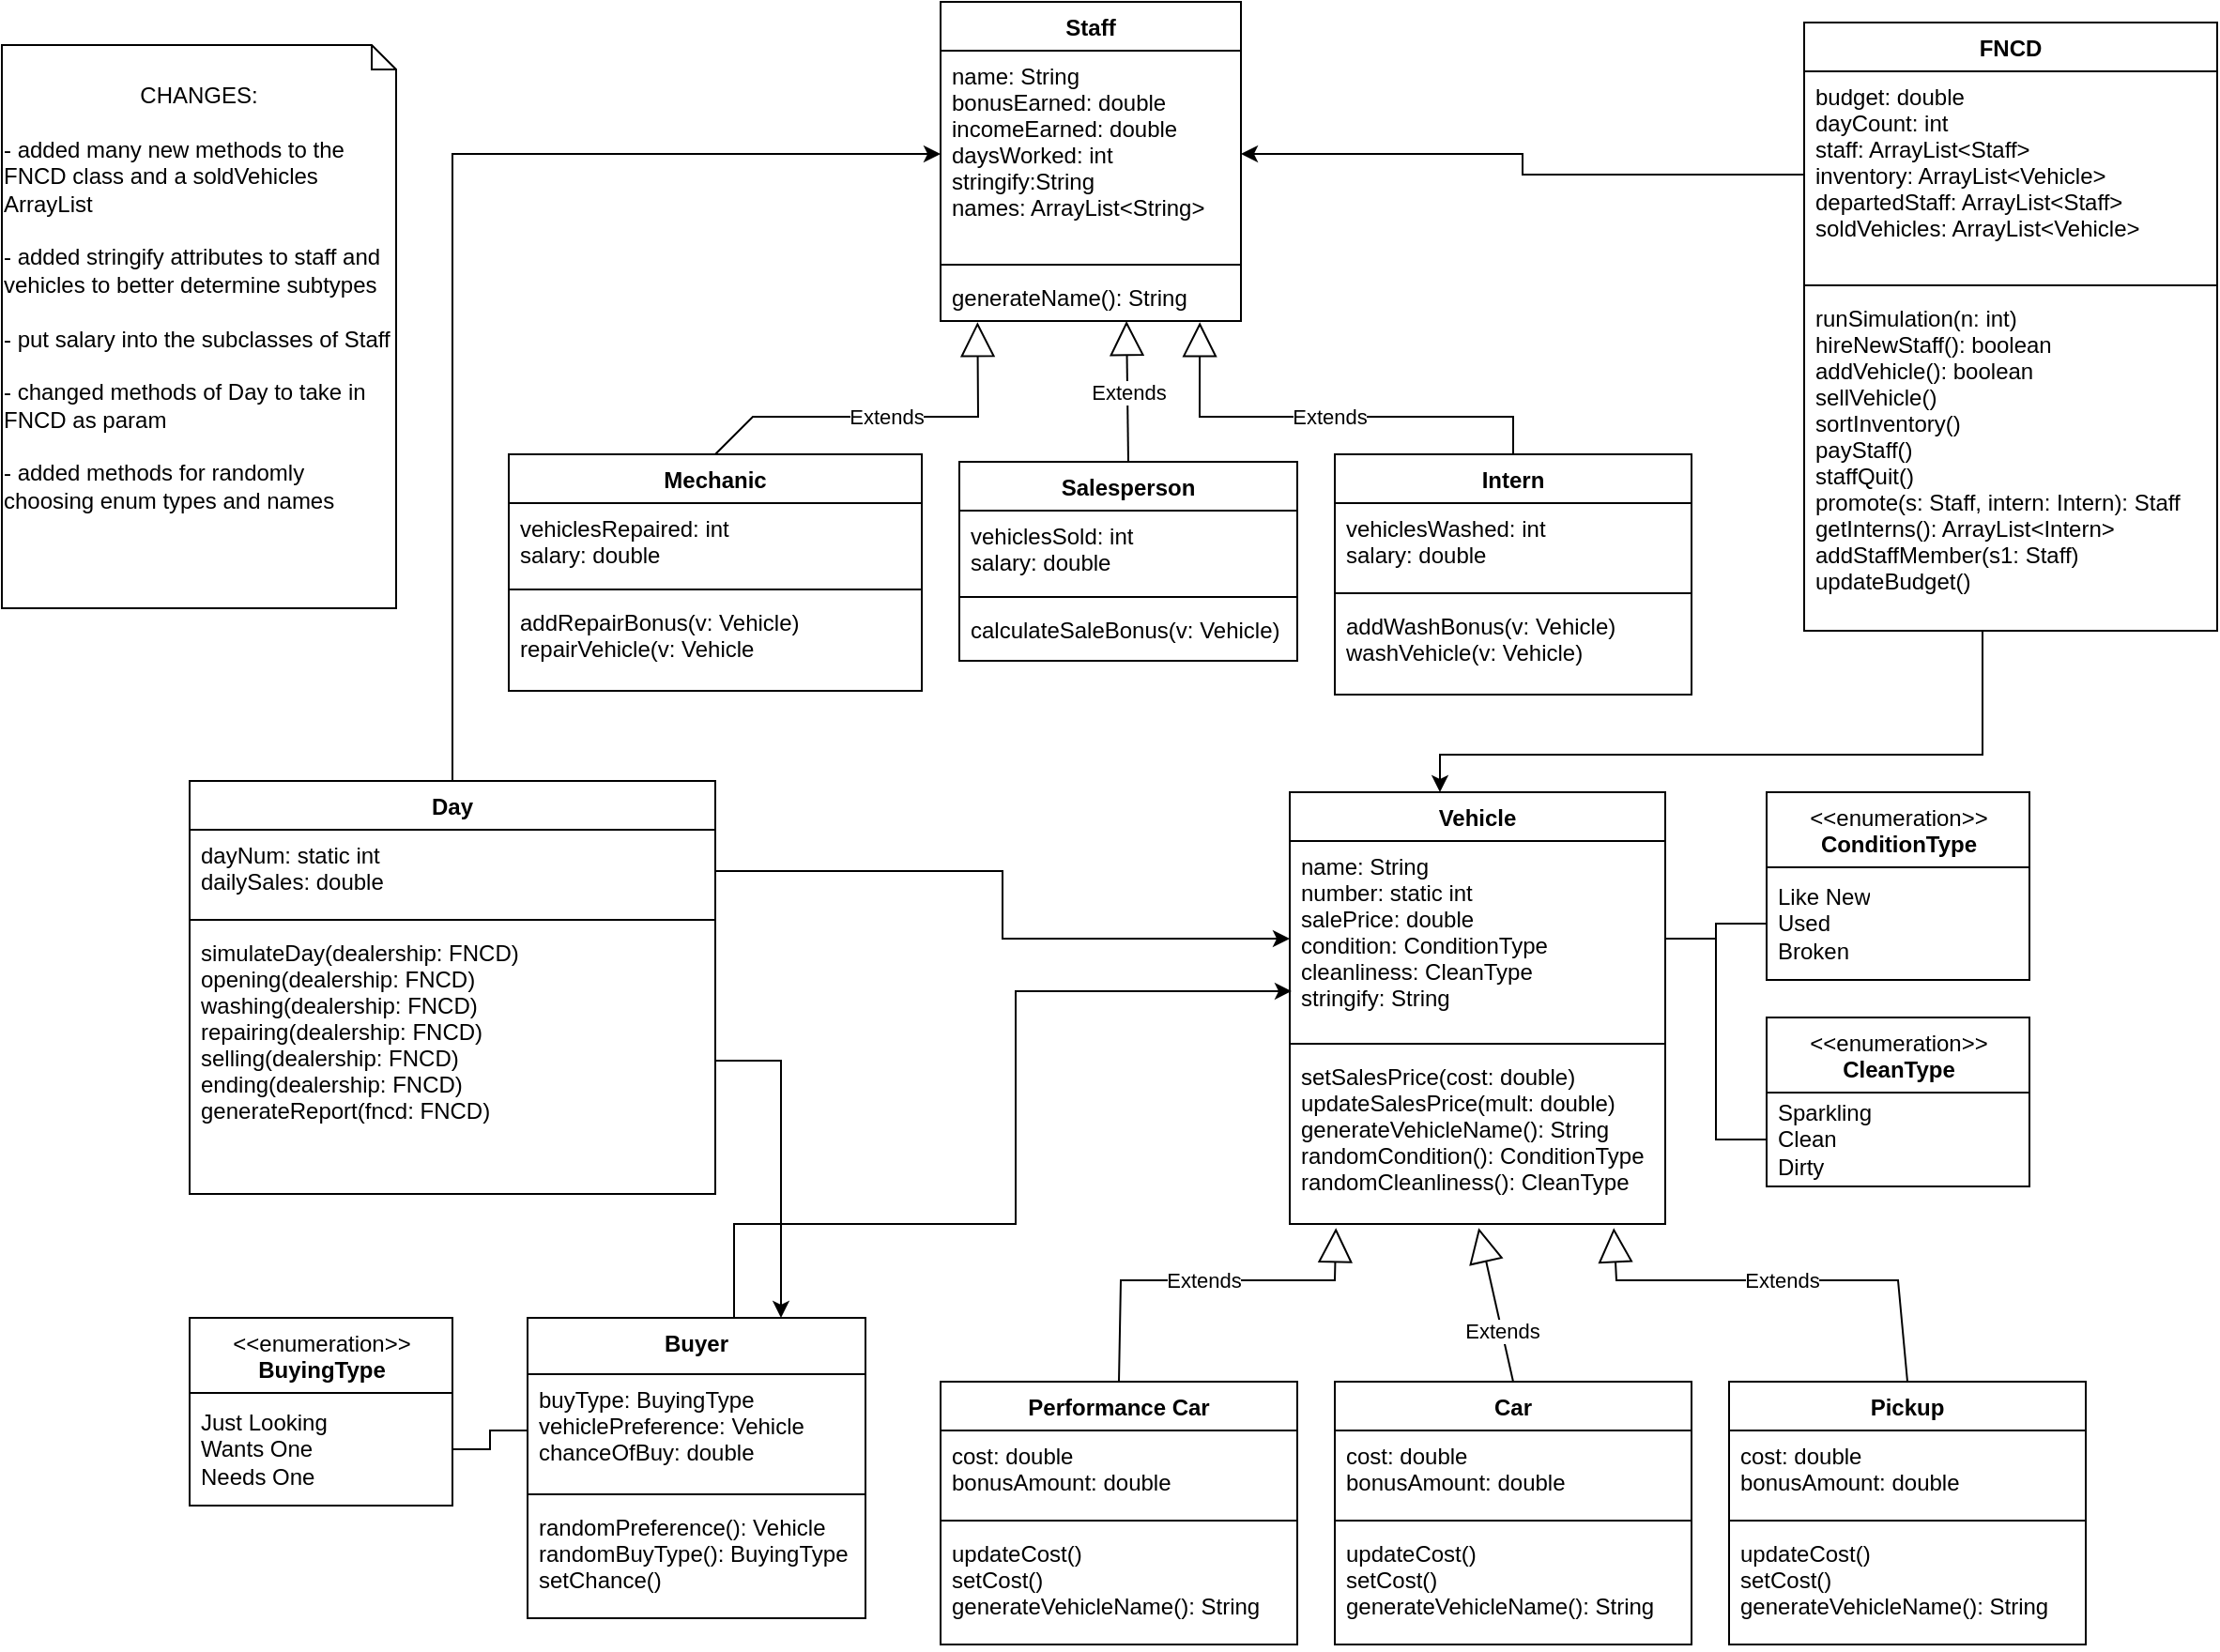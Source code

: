 <mxfile version="20.8.17" type="device"><diagram name="Page-1" id="t615IpKrebfOkQAuINTM"><mxGraphModel dx="2284" dy="1864" grid="1" gridSize="10" guides="1" tooltips="1" connect="1" arrows="1" fold="1" page="1" pageScale="1" pageWidth="850" pageHeight="1100" math="0" shadow="0"><root><mxCell id="0"/><mxCell id="1" parent="0"/><mxCell id="QfsyvB2copFPXGvnGD3D-1" value="Staff" style="swimlane;fontStyle=1;align=center;verticalAlign=top;childLayout=stackLayout;horizontal=1;startSize=26;horizontalStack=0;resizeParent=1;resizeParentMax=0;resizeLast=0;collapsible=1;marginBottom=0;" parent="1" vertex="1"><mxGeometry x="90" y="-41" width="160" height="170" as="geometry"/></mxCell><mxCell id="QfsyvB2copFPXGvnGD3D-2" value="name: String&#10;bonusEarned: double&#10;incomeEarned: double&#10;daysWorked: int&#10;stringify:String&#10;names: ArrayList&lt;String&gt;" style="text;strokeColor=none;fillColor=none;align=left;verticalAlign=top;spacingLeft=4;spacingRight=4;overflow=hidden;rotatable=0;points=[[0,0.5],[1,0.5]];portConstraint=eastwest;" parent="QfsyvB2copFPXGvnGD3D-1" vertex="1"><mxGeometry y="26" width="160" height="110" as="geometry"/></mxCell><mxCell id="QfsyvB2copFPXGvnGD3D-3" value="" style="line;strokeWidth=1;fillColor=none;align=left;verticalAlign=middle;spacingTop=-1;spacingLeft=3;spacingRight=3;rotatable=0;labelPosition=right;points=[];portConstraint=eastwest;strokeColor=inherit;" parent="QfsyvB2copFPXGvnGD3D-1" vertex="1"><mxGeometry y="136" width="160" height="8" as="geometry"/></mxCell><mxCell id="QfsyvB2copFPXGvnGD3D-4" value="generateName(): String" style="text;strokeColor=none;fillColor=none;align=left;verticalAlign=top;spacingLeft=4;spacingRight=4;overflow=hidden;rotatable=0;points=[[0,0.5],[1,0.5]];portConstraint=eastwest;" parent="QfsyvB2copFPXGvnGD3D-1" vertex="1"><mxGeometry y="144" width="160" height="26" as="geometry"/></mxCell><mxCell id="QfsyvB2copFPXGvnGD3D-5" value="Salesperson" style="swimlane;fontStyle=1;align=center;verticalAlign=top;childLayout=stackLayout;horizontal=1;startSize=26;horizontalStack=0;resizeParent=1;resizeParentMax=0;resizeLast=0;collapsible=1;marginBottom=0;" parent="1" vertex="1"><mxGeometry x="100" y="204" width="180" height="106" as="geometry"/></mxCell><mxCell id="QfsyvB2copFPXGvnGD3D-6" value="vehiclesSold: int&#10;salary: double" style="text;strokeColor=none;fillColor=none;align=left;verticalAlign=top;spacingLeft=4;spacingRight=4;overflow=hidden;rotatable=0;points=[[0,0.5],[1,0.5]];portConstraint=eastwest;" parent="QfsyvB2copFPXGvnGD3D-5" vertex="1"><mxGeometry y="26" width="180" height="42" as="geometry"/></mxCell><mxCell id="QfsyvB2copFPXGvnGD3D-7" value="" style="line;strokeWidth=1;fillColor=none;align=left;verticalAlign=middle;spacingTop=-1;spacingLeft=3;spacingRight=3;rotatable=0;labelPosition=right;points=[];portConstraint=eastwest;strokeColor=inherit;" parent="QfsyvB2copFPXGvnGD3D-5" vertex="1"><mxGeometry y="68" width="180" height="8" as="geometry"/></mxCell><mxCell id="QfsyvB2copFPXGvnGD3D-8" value="calculateSaleBonus(v: Vehicle)" style="text;strokeColor=none;fillColor=none;align=left;verticalAlign=top;spacingLeft=4;spacingRight=4;overflow=hidden;rotatable=0;points=[[0,0.5],[1,0.5]];portConstraint=eastwest;" parent="QfsyvB2copFPXGvnGD3D-5" vertex="1"><mxGeometry y="76" width="180" height="30" as="geometry"/></mxCell><mxCell id="QfsyvB2copFPXGvnGD3D-9" value="Intern" style="swimlane;fontStyle=1;align=center;verticalAlign=top;childLayout=stackLayout;horizontal=1;startSize=26;horizontalStack=0;resizeParent=1;resizeParentMax=0;resizeLast=0;collapsible=1;marginBottom=0;" parent="1" vertex="1"><mxGeometry x="300" y="200" width="190" height="128" as="geometry"/></mxCell><mxCell id="QfsyvB2copFPXGvnGD3D-10" value="vehiclesWashed: int&#10;salary: double" style="text;strokeColor=none;fillColor=none;align=left;verticalAlign=top;spacingLeft=4;spacingRight=4;overflow=hidden;rotatable=0;points=[[0,0.5],[1,0.5]];portConstraint=eastwest;" parent="QfsyvB2copFPXGvnGD3D-9" vertex="1"><mxGeometry y="26" width="190" height="44" as="geometry"/></mxCell><mxCell id="QfsyvB2copFPXGvnGD3D-11" value="" style="line;strokeWidth=1;fillColor=none;align=left;verticalAlign=middle;spacingTop=-1;spacingLeft=3;spacingRight=3;rotatable=0;labelPosition=right;points=[];portConstraint=eastwest;strokeColor=inherit;" parent="QfsyvB2copFPXGvnGD3D-9" vertex="1"><mxGeometry y="70" width="190" height="8" as="geometry"/></mxCell><mxCell id="QfsyvB2copFPXGvnGD3D-12" value="addWashBonus(v: Vehicle)&#10;washVehicle(v: Vehicle)" style="text;strokeColor=none;fillColor=none;align=left;verticalAlign=top;spacingLeft=4;spacingRight=4;overflow=hidden;rotatable=0;points=[[0,0.5],[1,0.5]];portConstraint=eastwest;" parent="QfsyvB2copFPXGvnGD3D-9" vertex="1"><mxGeometry y="78" width="190" height="50" as="geometry"/></mxCell><mxCell id="QfsyvB2copFPXGvnGD3D-19" value="Mechanic" style="swimlane;fontStyle=1;align=center;verticalAlign=top;childLayout=stackLayout;horizontal=1;startSize=26;horizontalStack=0;resizeParent=1;resizeParentMax=0;resizeLast=0;collapsible=1;marginBottom=0;" parent="1" vertex="1"><mxGeometry x="-140" y="200" width="220" height="126" as="geometry"/></mxCell><mxCell id="QfsyvB2copFPXGvnGD3D-20" value="vehiclesRepaired: int&#10;salary: double" style="text;strokeColor=none;fillColor=none;align=left;verticalAlign=top;spacingLeft=4;spacingRight=4;overflow=hidden;rotatable=0;points=[[0,0.5],[1,0.5]];portConstraint=eastwest;" parent="QfsyvB2copFPXGvnGD3D-19" vertex="1"><mxGeometry y="26" width="220" height="42" as="geometry"/></mxCell><mxCell id="QfsyvB2copFPXGvnGD3D-21" value="" style="line;strokeWidth=1;fillColor=none;align=left;verticalAlign=middle;spacingTop=-1;spacingLeft=3;spacingRight=3;rotatable=0;labelPosition=right;points=[];portConstraint=eastwest;strokeColor=inherit;" parent="QfsyvB2copFPXGvnGD3D-19" vertex="1"><mxGeometry y="68" width="220" height="8" as="geometry"/></mxCell><mxCell id="QfsyvB2copFPXGvnGD3D-22" value="addRepairBonus(v: Vehicle)&#10;repairVehicle(v: Vehicle" style="text;strokeColor=none;fillColor=none;align=left;verticalAlign=top;spacingLeft=4;spacingRight=4;overflow=hidden;rotatable=0;points=[[0,0.5],[1,0.5]];portConstraint=eastwest;" parent="QfsyvB2copFPXGvnGD3D-19" vertex="1"><mxGeometry y="76" width="220" height="50" as="geometry"/></mxCell><mxCell id="QfsyvB2copFPXGvnGD3D-23" value="Extends" style="endArrow=block;endSize=16;endFill=0;html=1;rounded=0;exitX=0.5;exitY=0;exitDx=0;exitDy=0;entryX=0.619;entryY=1;entryDx=0;entryDy=0;entryPerimeter=0;" parent="1" source="QfsyvB2copFPXGvnGD3D-5" target="QfsyvB2copFPXGvnGD3D-4" edge="1"><mxGeometry width="160" relative="1" as="geometry"><mxPoint x="290" y="220" as="sourcePoint"/><mxPoint x="260" y="180" as="targetPoint"/></mxGeometry></mxCell><mxCell id="QfsyvB2copFPXGvnGD3D-24" value="Extends" style="endArrow=block;endSize=16;endFill=0;html=1;rounded=0;exitX=0.5;exitY=0;exitDx=0;exitDy=0;entryX=0.863;entryY=1.023;entryDx=0;entryDy=0;entryPerimeter=0;" parent="1" source="QfsyvB2copFPXGvnGD3D-9" target="QfsyvB2copFPXGvnGD3D-4" edge="1"><mxGeometry width="160" relative="1" as="geometry"><mxPoint x="270" y="244" as="sourcePoint"/><mxPoint x="270" y="180" as="targetPoint"/><Array as="points"><mxPoint x="395" y="180"/><mxPoint x="228" y="180"/></Array></mxGeometry></mxCell><mxCell id="QfsyvB2copFPXGvnGD3D-25" value="Extends" style="endArrow=block;endSize=16;endFill=0;html=1;rounded=0;exitX=0.5;exitY=0;exitDx=0;exitDy=0;entryX=0.123;entryY=1.023;entryDx=0;entryDy=0;entryPerimeter=0;" parent="1" source="QfsyvB2copFPXGvnGD3D-19" target="QfsyvB2copFPXGvnGD3D-4" edge="1"><mxGeometry width="160" relative="1" as="geometry"><mxPoint x="440" y="244" as="sourcePoint"/><mxPoint x="200" y="170" as="targetPoint"/><Array as="points"><mxPoint x="-10" y="180"/><mxPoint x="110" y="180"/></Array></mxGeometry></mxCell><mxCell id="QfsyvB2copFPXGvnGD3D-26" value="Vehicle" style="swimlane;fontStyle=1;align=center;verticalAlign=top;childLayout=stackLayout;horizontal=1;startSize=26;horizontalStack=0;resizeParent=1;resizeParentMax=0;resizeLast=0;collapsible=1;marginBottom=0;" parent="1" vertex="1"><mxGeometry x="276" y="380" width="200" height="230" as="geometry"/></mxCell><mxCell id="QfsyvB2copFPXGvnGD3D-27" value="name: String&#10;number: static int&#10;salePrice: double&#10;condition: ConditionType&#10;cleanliness: CleanType&#10;stringify: String" style="text;strokeColor=none;fillColor=none;align=left;verticalAlign=top;spacingLeft=4;spacingRight=4;overflow=hidden;rotatable=0;points=[[0,0.5],[1,0.5]];portConstraint=eastwest;" parent="QfsyvB2copFPXGvnGD3D-26" vertex="1"><mxGeometry y="26" width="200" height="104" as="geometry"/></mxCell><mxCell id="QfsyvB2copFPXGvnGD3D-28" value="" style="line;strokeWidth=1;fillColor=none;align=left;verticalAlign=middle;spacingTop=-1;spacingLeft=3;spacingRight=3;rotatable=0;labelPosition=right;points=[];portConstraint=eastwest;strokeColor=inherit;" parent="QfsyvB2copFPXGvnGD3D-26" vertex="1"><mxGeometry y="130" width="200" height="8" as="geometry"/></mxCell><mxCell id="QfsyvB2copFPXGvnGD3D-29" value="setSalesPrice(cost: double)&#10;updateSalesPrice(mult: double)&#10;generateVehicleName(): String&#10;randomCondition(): ConditionType&#10;randomCleanliness(): CleanType" style="text;strokeColor=none;fillColor=none;align=left;verticalAlign=top;spacingLeft=4;spacingRight=4;overflow=hidden;rotatable=0;points=[[0,0.5],[1,0.5]];portConstraint=eastwest;" parent="QfsyvB2copFPXGvnGD3D-26" vertex="1"><mxGeometry y="138" width="200" height="92" as="geometry"/></mxCell><mxCell id="QfsyvB2copFPXGvnGD3D-38" value="Performance Car" style="swimlane;fontStyle=1;align=center;verticalAlign=top;childLayout=stackLayout;horizontal=1;startSize=26;horizontalStack=0;resizeParent=1;resizeParentMax=0;resizeLast=0;collapsible=1;marginBottom=0;" parent="1" vertex="1"><mxGeometry x="90" y="694" width="190" height="140" as="geometry"/></mxCell><mxCell id="QfsyvB2copFPXGvnGD3D-39" value="cost: double&#10;bonusAmount: double" style="text;strokeColor=none;fillColor=none;align=left;verticalAlign=top;spacingLeft=4;spacingRight=4;overflow=hidden;rotatable=0;points=[[0,0.5],[1,0.5]];portConstraint=eastwest;" parent="QfsyvB2copFPXGvnGD3D-38" vertex="1"><mxGeometry y="26" width="190" height="44" as="geometry"/></mxCell><mxCell id="QfsyvB2copFPXGvnGD3D-40" value="" style="line;strokeWidth=1;fillColor=none;align=left;verticalAlign=middle;spacingTop=-1;spacingLeft=3;spacingRight=3;rotatable=0;labelPosition=right;points=[];portConstraint=eastwest;strokeColor=inherit;" parent="QfsyvB2copFPXGvnGD3D-38" vertex="1"><mxGeometry y="70" width="190" height="8" as="geometry"/></mxCell><mxCell id="QfsyvB2copFPXGvnGD3D-41" value="updateCost()&#10;setCost()&#10;generateVehicleName(): String" style="text;strokeColor=none;fillColor=none;align=left;verticalAlign=top;spacingLeft=4;spacingRight=4;overflow=hidden;rotatable=0;points=[[0,0.5],[1,0.5]];portConstraint=eastwest;" parent="QfsyvB2copFPXGvnGD3D-38" vertex="1"><mxGeometry y="78" width="190" height="62" as="geometry"/></mxCell><mxCell id="QfsyvB2copFPXGvnGD3D-42" value="Extends" style="endArrow=block;endSize=16;endFill=0;html=1;rounded=0;exitX=0.5;exitY=0;exitDx=0;exitDy=0;entryX=0.503;entryY=1.023;entryDx=0;entryDy=0;entryPerimeter=0;" parent="1" source="inO1o_w_NUbtkZObEuKt-5" target="QfsyvB2copFPXGvnGD3D-29" edge="1"><mxGeometry x="-0.327" width="160" relative="1" as="geometry"><mxPoint x="380" y="694" as="sourcePoint"/><mxPoint x="356" y="589" as="targetPoint"/><mxPoint as="offset"/></mxGeometry></mxCell><mxCell id="QfsyvB2copFPXGvnGD3D-43" value="Extends" style="endArrow=block;endSize=16;endFill=0;html=1;rounded=0;exitX=0.5;exitY=0;exitDx=0;exitDy=0;entryX=0.863;entryY=1.023;entryDx=0;entryDy=0;entryPerimeter=0;" parent="1" source="inO1o_w_NUbtkZObEuKt-1" target="QfsyvB2copFPXGvnGD3D-29" edge="1"><mxGeometry width="160" relative="1" as="geometry"><mxPoint x="560" y="694" as="sourcePoint"/><mxPoint x="366" y="589" as="targetPoint"/><Array as="points"><mxPoint x="600" y="640"/><mxPoint x="526" y="640"/><mxPoint x="450" y="640"/></Array></mxGeometry></mxCell><mxCell id="QfsyvB2copFPXGvnGD3D-44" value="Extends" style="endArrow=block;endSize=16;endFill=0;html=1;rounded=0;exitX=0.5;exitY=0;exitDx=0;exitDy=0;entryX=0.123;entryY=1.023;entryDx=0;entryDy=0;entryPerimeter=0;" parent="1" source="QfsyvB2copFPXGvnGD3D-38" target="QfsyvB2copFPXGvnGD3D-29" edge="1"><mxGeometry width="160" relative="1" as="geometry"><mxPoint x="536" y="653" as="sourcePoint"/><mxPoint x="296" y="579" as="targetPoint"/><Array as="points"><mxPoint x="186" y="640"/><mxPoint x="300" y="640"/></Array></mxGeometry></mxCell><mxCell id="QfsyvB2copFPXGvnGD3D-45" value="FNCD" style="swimlane;fontStyle=1;align=center;verticalAlign=top;childLayout=stackLayout;horizontal=1;startSize=26;horizontalStack=0;resizeParent=1;resizeParentMax=0;resizeLast=0;collapsible=1;marginBottom=0;" parent="1" vertex="1"><mxGeometry x="550" y="-30" width="220" height="324" as="geometry"/></mxCell><mxCell id="QfsyvB2copFPXGvnGD3D-46" value="budget: double&#10;dayCount: int&#10;staff: ArrayList&lt;Staff&gt;&#10;inventory: ArrayList&lt;Vehicle&gt;&#10;departedStaff: ArrayList&lt;Staff&gt;&#10;soldVehicles: ArrayList&lt;Vehicle&gt;" style="text;strokeColor=none;fillColor=none;align=left;verticalAlign=top;spacingLeft=4;spacingRight=4;overflow=hidden;rotatable=0;points=[[0,0.5],[1,0.5]];portConstraint=eastwest;" parent="QfsyvB2copFPXGvnGD3D-45" vertex="1"><mxGeometry y="26" width="220" height="110" as="geometry"/></mxCell><mxCell id="QfsyvB2copFPXGvnGD3D-47" value="" style="line;strokeWidth=1;fillColor=none;align=left;verticalAlign=middle;spacingTop=-1;spacingLeft=3;spacingRight=3;rotatable=0;labelPosition=right;points=[];portConstraint=eastwest;strokeColor=inherit;" parent="QfsyvB2copFPXGvnGD3D-45" vertex="1"><mxGeometry y="136" width="220" height="8" as="geometry"/></mxCell><mxCell id="QfsyvB2copFPXGvnGD3D-48" value="runSimulation(n: int)&#10;hireNewStaff(): boolean&#10;addVehicle(): boolean&#10;sellVehicle()&#10;sortInventory()&#10;payStaff()&#10;staffQuit()&#10;promote(s: Staff, intern: Intern): Staff&#10;getInterns(): ArrayList&lt;Intern&gt;&#10;addStaffMember(s1: Staff)&#10;updateBudget()" style="text;strokeColor=none;fillColor=none;align=left;verticalAlign=top;spacingLeft=4;spacingRight=4;overflow=hidden;rotatable=0;points=[[0,0.5],[1,0.5]];portConstraint=eastwest;" parent="QfsyvB2copFPXGvnGD3D-45" vertex="1"><mxGeometry y="144" width="220" height="180" as="geometry"/></mxCell><mxCell id="QfsyvB2copFPXGvnGD3D-98" style="edgeStyle=orthogonalEdgeStyle;rounded=0;orthogonalLoop=1;jettySize=auto;html=1;entryX=0;entryY=0.5;entryDx=0;entryDy=0;" parent="1" source="QfsyvB2copFPXGvnGD3D-53" target="QfsyvB2copFPXGvnGD3D-2" edge="1"><mxGeometry relative="1" as="geometry"/></mxCell><mxCell id="QfsyvB2copFPXGvnGD3D-53" value="Day" style="swimlane;fontStyle=1;align=center;verticalAlign=top;childLayout=stackLayout;horizontal=1;startSize=26;horizontalStack=0;resizeParent=1;resizeParentMax=0;resizeLast=0;collapsible=1;marginBottom=0;" parent="1" vertex="1"><mxGeometry x="-310" y="374" width="280" height="220" as="geometry"/></mxCell><mxCell id="QfsyvB2copFPXGvnGD3D-54" value="dayNum: static int&#10;dailySales: double" style="text;strokeColor=none;fillColor=none;align=left;verticalAlign=top;spacingLeft=4;spacingRight=4;overflow=hidden;rotatable=0;points=[[0,0.5],[1,0.5]];portConstraint=eastwest;" parent="QfsyvB2copFPXGvnGD3D-53" vertex="1"><mxGeometry y="26" width="280" height="44" as="geometry"/></mxCell><mxCell id="QfsyvB2copFPXGvnGD3D-55" value="" style="line;strokeWidth=1;fillColor=none;align=left;verticalAlign=middle;spacingTop=-1;spacingLeft=3;spacingRight=3;rotatable=0;labelPosition=right;points=[];portConstraint=eastwest;strokeColor=inherit;" parent="QfsyvB2copFPXGvnGD3D-53" vertex="1"><mxGeometry y="70" width="280" height="8" as="geometry"/></mxCell><mxCell id="QfsyvB2copFPXGvnGD3D-56" value="simulateDay(dealership: FNCD)&#10;opening(dealership: FNCD)&#10;washing(dealership: FNCD)&#10;repairing(dealership: FNCD)&#10;selling(dealership: FNCD)&#10;ending(dealership: FNCD)&#10;generateReport(fncd: FNCD)" style="text;strokeColor=none;fillColor=none;align=left;verticalAlign=top;spacingLeft=4;spacingRight=4;overflow=hidden;rotatable=0;points=[[0,0.5],[1,0.5]];portConstraint=eastwest;" parent="QfsyvB2copFPXGvnGD3D-53" vertex="1"><mxGeometry y="78" width="280" height="142" as="geometry"/></mxCell><mxCell id="QfsyvB2copFPXGvnGD3D-61" value="&amp;lt;&amp;lt;enumeration&amp;gt;&amp;gt;&lt;br&gt;&lt;b&gt;ConditionType&lt;/b&gt;" style="swimlane;fontStyle=0;align=center;verticalAlign=top;childLayout=stackLayout;horizontal=1;startSize=40;horizontalStack=0;resizeParent=1;resizeParentMax=0;resizeLast=0;collapsible=0;marginBottom=0;html=1;" parent="1" vertex="1"><mxGeometry x="530" y="380" width="140" height="100" as="geometry"/></mxCell><mxCell id="QfsyvB2copFPXGvnGD3D-62" value="Like New&lt;br&gt;Used&lt;br&gt;Broken" style="text;html=1;strokeColor=none;fillColor=none;align=left;verticalAlign=middle;spacingLeft=4;spacingRight=4;overflow=hidden;rotatable=0;points=[[0,0.5],[1,0.5]];portConstraint=eastwest;" parent="QfsyvB2copFPXGvnGD3D-61" vertex="1"><mxGeometry y="40" width="140" height="60" as="geometry"/></mxCell><mxCell id="QfsyvB2copFPXGvnGD3D-63" value="&amp;lt;&amp;lt;enumeration&amp;gt;&amp;gt;&lt;br&gt;&lt;b&gt;CleanType&lt;/b&gt;" style="swimlane;fontStyle=0;align=center;verticalAlign=top;childLayout=stackLayout;horizontal=1;startSize=40;horizontalStack=0;resizeParent=1;resizeParentMax=0;resizeLast=0;collapsible=0;marginBottom=0;html=1;" parent="1" vertex="1"><mxGeometry x="530" y="500" width="140" height="90" as="geometry"/></mxCell><mxCell id="QfsyvB2copFPXGvnGD3D-64" value="Sparkling&lt;br&gt;Clean&lt;br&gt;Dirty" style="text;html=1;strokeColor=none;fillColor=none;align=left;verticalAlign=middle;spacingLeft=4;spacingRight=4;overflow=hidden;rotatable=0;points=[[0,0.5],[1,0.5]];portConstraint=eastwest;" parent="QfsyvB2copFPXGvnGD3D-63" vertex="1"><mxGeometry y="40" width="140" height="50" as="geometry"/></mxCell><mxCell id="QfsyvB2copFPXGvnGD3D-66" value="" style="endArrow=none;html=1;edgeStyle=orthogonalEdgeStyle;rounded=0;entryX=0;entryY=0.5;entryDx=0;entryDy=0;exitX=1;exitY=0.5;exitDx=0;exitDy=0;" parent="1" source="QfsyvB2copFPXGvnGD3D-27" target="QfsyvB2copFPXGvnGD3D-64" edge="1"><mxGeometry relative="1" as="geometry"><mxPoint x="446" y="565" as="sourcePoint"/><mxPoint x="606" y="565" as="targetPoint"/></mxGeometry></mxCell><mxCell id="QfsyvB2copFPXGvnGD3D-69" value="" style="endArrow=none;html=1;edgeStyle=orthogonalEdgeStyle;rounded=0;entryX=0;entryY=0.5;entryDx=0;entryDy=0;exitX=1;exitY=0.5;exitDx=0;exitDy=0;" parent="1" source="QfsyvB2copFPXGvnGD3D-27" target="QfsyvB2copFPXGvnGD3D-62" edge="1"><mxGeometry relative="1" as="geometry"><mxPoint x="306" y="410" as="sourcePoint"/><mxPoint x="466" y="410" as="targetPoint"/></mxGeometry></mxCell><mxCell id="inO1o_w_NUbtkZObEuKt-10" style="edgeStyle=orthogonalEdgeStyle;rounded=0;orthogonalLoop=1;jettySize=auto;html=1;exitX=0.5;exitY=0;exitDx=0;exitDy=0;entryX=0.005;entryY=0.769;entryDx=0;entryDy=0;entryPerimeter=0;" edge="1" parent="1" source="QfsyvB2copFPXGvnGD3D-86" target="QfsyvB2copFPXGvnGD3D-27"><mxGeometry relative="1" as="geometry"><Array as="points"><mxPoint x="-20" y="610"/><mxPoint x="130" y="610"/><mxPoint x="130" y="486"/></Array></mxGeometry></mxCell><mxCell id="QfsyvB2copFPXGvnGD3D-86" value="Buyer" style="swimlane;fontStyle=1;align=center;verticalAlign=top;childLayout=stackLayout;horizontal=1;startSize=30;horizontalStack=0;resizeParent=1;resizeParentMax=0;resizeLast=0;collapsible=1;marginBottom=0;" parent="1" vertex="1"><mxGeometry x="-130" y="660" width="180" height="160" as="geometry"/></mxCell><mxCell id="QfsyvB2copFPXGvnGD3D-87" value="buyType: BuyingType&#10;vehiclePreference: Vehicle&#10;chanceOfBuy: double" style="text;strokeColor=none;fillColor=none;align=left;verticalAlign=top;spacingLeft=4;spacingRight=4;overflow=hidden;rotatable=0;points=[[0,0.5],[1,0.5]];portConstraint=eastwest;" parent="QfsyvB2copFPXGvnGD3D-86" vertex="1"><mxGeometry y="30" width="180" height="60" as="geometry"/></mxCell><mxCell id="QfsyvB2copFPXGvnGD3D-88" value="" style="line;strokeWidth=1;fillColor=none;align=left;verticalAlign=middle;spacingTop=-1;spacingLeft=3;spacingRight=3;rotatable=0;labelPosition=right;points=[];portConstraint=eastwest;strokeColor=inherit;" parent="QfsyvB2copFPXGvnGD3D-86" vertex="1"><mxGeometry y="90" width="180" height="8" as="geometry"/></mxCell><mxCell id="QfsyvB2copFPXGvnGD3D-89" value="randomPreference(): Vehicle&#10;randomBuyType(): BuyingType&#10;setChance()&#10;" style="text;strokeColor=none;fillColor=none;align=left;verticalAlign=top;spacingLeft=4;spacingRight=4;overflow=hidden;rotatable=0;points=[[0,0.5],[1,0.5]];portConstraint=eastwest;" parent="QfsyvB2copFPXGvnGD3D-86" vertex="1"><mxGeometry y="98" width="180" height="62" as="geometry"/></mxCell><mxCell id="QfsyvB2copFPXGvnGD3D-90" value="&amp;lt;&amp;lt;enumeration&amp;gt;&amp;gt;&lt;br&gt;&lt;b&gt;BuyingType&lt;/b&gt;" style="swimlane;fontStyle=0;align=center;verticalAlign=top;childLayout=stackLayout;horizontal=1;startSize=40;horizontalStack=0;resizeParent=1;resizeParentMax=0;resizeLast=0;collapsible=0;marginBottom=0;html=1;" parent="1" vertex="1"><mxGeometry x="-310" y="660" width="140" height="100" as="geometry"/></mxCell><mxCell id="QfsyvB2copFPXGvnGD3D-91" value="Just Looking&lt;br&gt;Wants One&lt;br&gt;Needs One" style="text;html=1;strokeColor=none;fillColor=none;align=left;verticalAlign=middle;spacingLeft=4;spacingRight=4;overflow=hidden;rotatable=0;points=[[0,0.5],[1,0.5]];portConstraint=eastwest;" parent="QfsyvB2copFPXGvnGD3D-90" vertex="1"><mxGeometry y="40" width="140" height="60" as="geometry"/></mxCell><mxCell id="QfsyvB2copFPXGvnGD3D-93" value="" style="endArrow=none;html=1;edgeStyle=orthogonalEdgeStyle;rounded=0;entryX=0;entryY=0.5;entryDx=0;entryDy=0;exitX=1;exitY=0.5;exitDx=0;exitDy=0;" parent="1" source="QfsyvB2copFPXGvnGD3D-91" target="QfsyvB2copFPXGvnGD3D-87" edge="1"><mxGeometry relative="1" as="geometry"><mxPoint x="-260" y="990" as="sourcePoint"/><mxPoint x="-100" y="990" as="targetPoint"/></mxGeometry></mxCell><mxCell id="QfsyvB2copFPXGvnGD3D-96" style="edgeStyle=orthogonalEdgeStyle;rounded=0;orthogonalLoop=1;jettySize=auto;html=1;entryX=1;entryY=0.5;entryDx=0;entryDy=0;" parent="1" source="QfsyvB2copFPXGvnGD3D-46" target="QfsyvB2copFPXGvnGD3D-2" edge="1"><mxGeometry relative="1" as="geometry"/></mxCell><mxCell id="QfsyvB2copFPXGvnGD3D-97" style="edgeStyle=orthogonalEdgeStyle;rounded=0;orthogonalLoop=1;jettySize=auto;html=1;" parent="1" source="QfsyvB2copFPXGvnGD3D-48" target="QfsyvB2copFPXGvnGD3D-26" edge="1"><mxGeometry relative="1" as="geometry"><Array as="points"><mxPoint x="645" y="360"/><mxPoint x="356" y="360"/></Array></mxGeometry></mxCell><mxCell id="QfsyvB2copFPXGvnGD3D-99" style="edgeStyle=orthogonalEdgeStyle;rounded=0;orthogonalLoop=1;jettySize=auto;html=1;entryX=0.75;entryY=0;entryDx=0;entryDy=0;" parent="1" source="QfsyvB2copFPXGvnGD3D-56" target="QfsyvB2copFPXGvnGD3D-86" edge="1"><mxGeometry relative="1" as="geometry"/></mxCell><mxCell id="inO1o_w_NUbtkZObEuKt-1" value="Pickup" style="swimlane;fontStyle=1;align=center;verticalAlign=top;childLayout=stackLayout;horizontal=1;startSize=26;horizontalStack=0;resizeParent=1;resizeParentMax=0;resizeLast=0;collapsible=1;marginBottom=0;" vertex="1" parent="1"><mxGeometry x="510" y="694" width="190" height="140" as="geometry"/></mxCell><mxCell id="inO1o_w_NUbtkZObEuKt-2" value="cost: double&#10;bonusAmount: double" style="text;strokeColor=none;fillColor=none;align=left;verticalAlign=top;spacingLeft=4;spacingRight=4;overflow=hidden;rotatable=0;points=[[0,0.5],[1,0.5]];portConstraint=eastwest;" vertex="1" parent="inO1o_w_NUbtkZObEuKt-1"><mxGeometry y="26" width="190" height="44" as="geometry"/></mxCell><mxCell id="inO1o_w_NUbtkZObEuKt-3" value="" style="line;strokeWidth=1;fillColor=none;align=left;verticalAlign=middle;spacingTop=-1;spacingLeft=3;spacingRight=3;rotatable=0;labelPosition=right;points=[];portConstraint=eastwest;strokeColor=inherit;" vertex="1" parent="inO1o_w_NUbtkZObEuKt-1"><mxGeometry y="70" width="190" height="8" as="geometry"/></mxCell><mxCell id="inO1o_w_NUbtkZObEuKt-4" value="updateCost()&#10;setCost()&#10;generateVehicleName(): String" style="text;strokeColor=none;fillColor=none;align=left;verticalAlign=top;spacingLeft=4;spacingRight=4;overflow=hidden;rotatable=0;points=[[0,0.5],[1,0.5]];portConstraint=eastwest;" vertex="1" parent="inO1o_w_NUbtkZObEuKt-1"><mxGeometry y="78" width="190" height="62" as="geometry"/></mxCell><mxCell id="inO1o_w_NUbtkZObEuKt-5" value="Car" style="swimlane;fontStyle=1;align=center;verticalAlign=top;childLayout=stackLayout;horizontal=1;startSize=26;horizontalStack=0;resizeParent=1;resizeParentMax=0;resizeLast=0;collapsible=1;marginBottom=0;" vertex="1" parent="1"><mxGeometry x="300" y="694" width="190" height="140" as="geometry"/></mxCell><mxCell id="inO1o_w_NUbtkZObEuKt-6" value="cost: double&#10;bonusAmount: double" style="text;strokeColor=none;fillColor=none;align=left;verticalAlign=top;spacingLeft=4;spacingRight=4;overflow=hidden;rotatable=0;points=[[0,0.5],[1,0.5]];portConstraint=eastwest;" vertex="1" parent="inO1o_w_NUbtkZObEuKt-5"><mxGeometry y="26" width="190" height="44" as="geometry"/></mxCell><mxCell id="inO1o_w_NUbtkZObEuKt-7" value="" style="line;strokeWidth=1;fillColor=none;align=left;verticalAlign=middle;spacingTop=-1;spacingLeft=3;spacingRight=3;rotatable=0;labelPosition=right;points=[];portConstraint=eastwest;strokeColor=inherit;" vertex="1" parent="inO1o_w_NUbtkZObEuKt-5"><mxGeometry y="70" width="190" height="8" as="geometry"/></mxCell><mxCell id="inO1o_w_NUbtkZObEuKt-8" value="updateCost()&#10;setCost()&#10;generateVehicleName(): String" style="text;strokeColor=none;fillColor=none;align=left;verticalAlign=top;spacingLeft=4;spacingRight=4;overflow=hidden;rotatable=0;points=[[0,0.5],[1,0.5]];portConstraint=eastwest;" vertex="1" parent="inO1o_w_NUbtkZObEuKt-5"><mxGeometry y="78" width="190" height="62" as="geometry"/></mxCell><mxCell id="inO1o_w_NUbtkZObEuKt-11" style="edgeStyle=orthogonalEdgeStyle;rounded=0;orthogonalLoop=1;jettySize=auto;html=1;exitX=1;exitY=0.5;exitDx=0;exitDy=0;entryX=0;entryY=0.5;entryDx=0;entryDy=0;" edge="1" parent="1" source="QfsyvB2copFPXGvnGD3D-54" target="QfsyvB2copFPXGvnGD3D-27"><mxGeometry relative="1" as="geometry"/></mxCell><mxCell id="inO1o_w_NUbtkZObEuKt-13" value="CHANGES:&lt;br&gt;&lt;br&gt;&lt;div style=&quot;text-align: left;&quot;&gt;- added many new methods to the FNCD class and a soldVehicles ArrayList&lt;/div&gt;&lt;div style=&quot;text-align: left;&quot;&gt;&lt;br&gt;&lt;/div&gt;&lt;div style=&quot;text-align: left;&quot;&gt;- added stringify attributes to staff and vehicles to better determine subtypes&lt;/div&gt;&lt;div style=&quot;text-align: left;&quot;&gt;&lt;br&gt;&lt;/div&gt;&lt;div style=&quot;text-align: left;&quot;&gt;- put salary into the subclasses of Staff&lt;/div&gt;&lt;div style=&quot;text-align: left;&quot;&gt;&lt;br&gt;&lt;/div&gt;&lt;div style=&quot;text-align: left;&quot;&gt;- changed methods of Day to take in FNCD as param&lt;/div&gt;&lt;div style=&quot;text-align: left;&quot;&gt;&lt;br&gt;&lt;/div&gt;&lt;div style=&quot;text-align: left;&quot;&gt;- added methods for randomly choosing enum types and names&lt;/div&gt;" style="shape=note2;boundedLbl=1;whiteSpace=wrap;html=1;size=13;verticalAlign=top;align=center;" vertex="1" parent="1"><mxGeometry x="-410" y="-18" width="210" height="300" as="geometry"/></mxCell></root></mxGraphModel></diagram></mxfile>